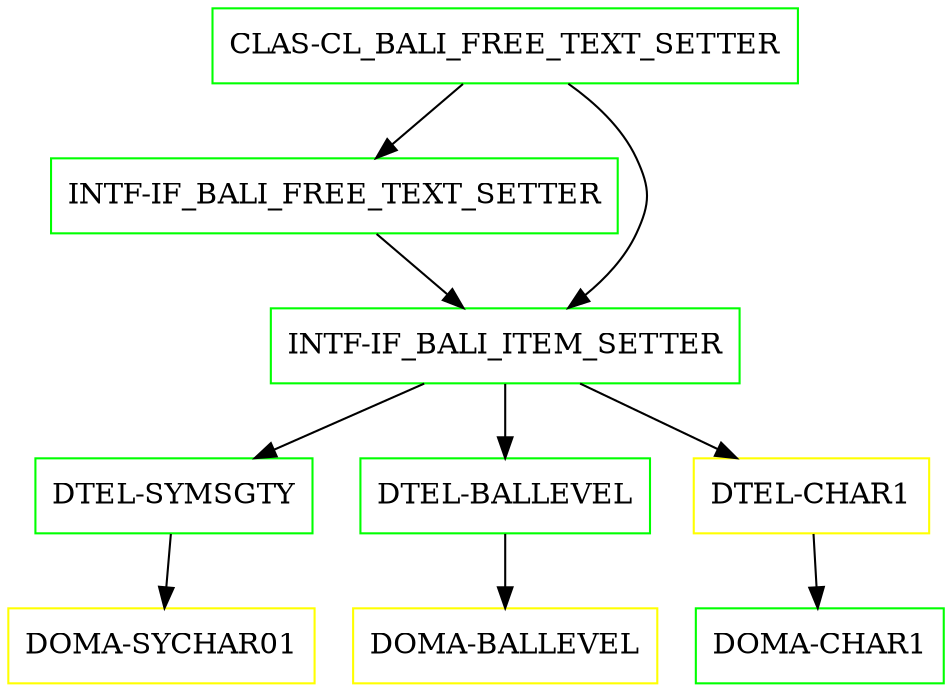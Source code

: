 digraph G {
  "CLAS-CL_BALI_FREE_TEXT_SETTER" [shape=box,color=green];
  "INTF-IF_BALI_FREE_TEXT_SETTER" [shape=box,color=green,URL="./INTF_IF_BALI_FREE_TEXT_SETTER.html"];
  "INTF-IF_BALI_ITEM_SETTER" [shape=box,color=green,URL="./INTF_IF_BALI_ITEM_SETTER.html"];
  "DTEL-SYMSGTY" [shape=box,color=green,URL="./DTEL_SYMSGTY.html"];
  "DOMA-SYCHAR01" [shape=box,color=yellow,URL="./DOMA_SYCHAR01.html"];
  "DTEL-BALLEVEL" [shape=box,color=green,URL="./DTEL_BALLEVEL.html"];
  "DOMA-BALLEVEL" [shape=box,color=yellow,URL="./DOMA_BALLEVEL.html"];
  "DTEL-CHAR1" [shape=box,color=yellow,URL="./DTEL_CHAR1.html"];
  "DOMA-CHAR1" [shape=box,color=green,URL="./DOMA_CHAR1.html"];
  "CLAS-CL_BALI_FREE_TEXT_SETTER" -> "INTF-IF_BALI_ITEM_SETTER";
  "CLAS-CL_BALI_FREE_TEXT_SETTER" -> "INTF-IF_BALI_FREE_TEXT_SETTER";
  "INTF-IF_BALI_FREE_TEXT_SETTER" -> "INTF-IF_BALI_ITEM_SETTER";
  "INTF-IF_BALI_ITEM_SETTER" -> "DTEL-CHAR1";
  "INTF-IF_BALI_ITEM_SETTER" -> "DTEL-BALLEVEL";
  "INTF-IF_BALI_ITEM_SETTER" -> "DTEL-SYMSGTY";
  "DTEL-SYMSGTY" -> "DOMA-SYCHAR01";
  "DTEL-BALLEVEL" -> "DOMA-BALLEVEL";
  "DTEL-CHAR1" -> "DOMA-CHAR1";
}
